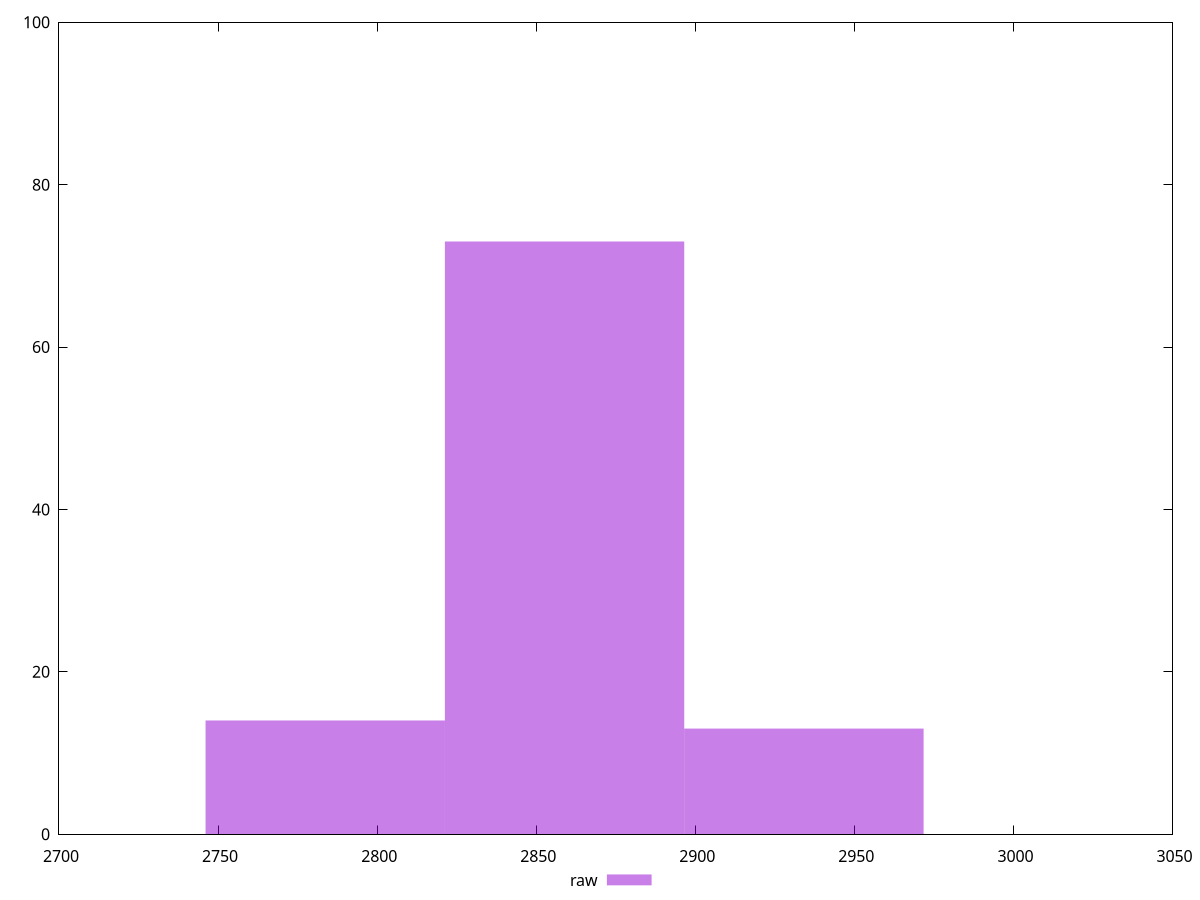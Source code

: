 reset
set terminal svg size 640, 490 enhanced background rgb 'white'
set output "reprap/largest-contentful-paint/samples/pages+cached+noexternal+nofonts+nosvg+noimg/raw/histogram.svg"

$raw <<EOF
2783.6793586925914 14
2858.9139359545534 73
2934.1485132165153 13
EOF

set key outside below
set boxwidth 75.23457726196193
set yrange [0:100]
set style fill transparent solid 0.5 noborder

plot \
  $raw title "raw" with boxes, \


reset